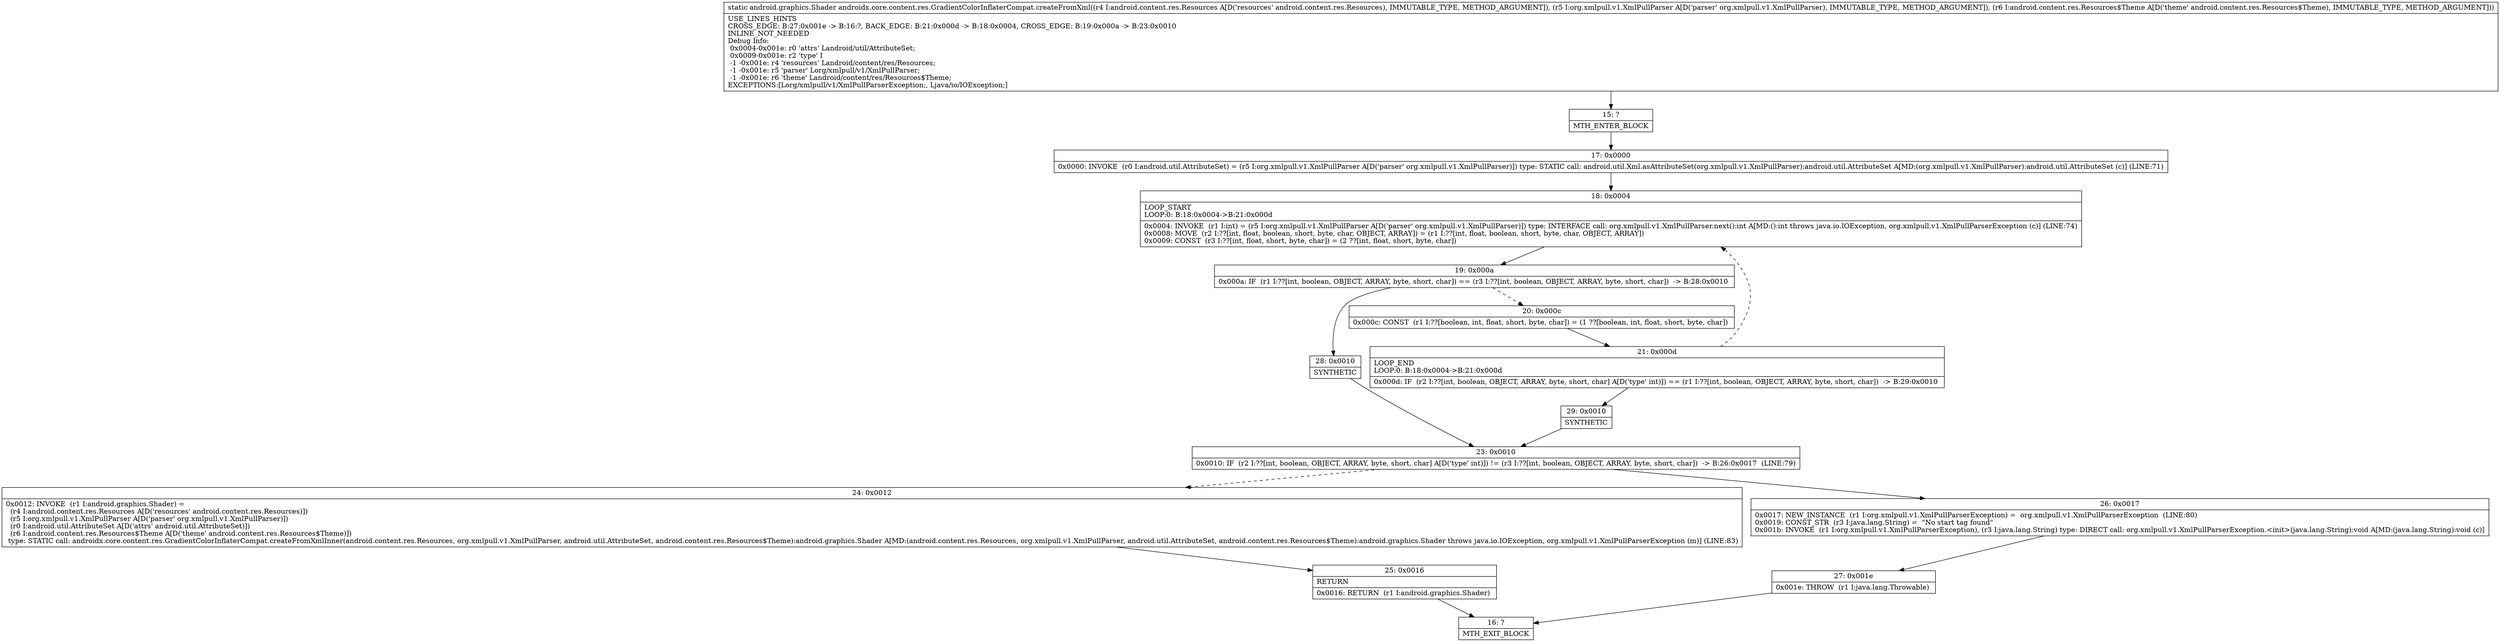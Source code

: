 digraph "CFG forandroidx.core.content.res.GradientColorInflaterCompat.createFromXml(Landroid\/content\/res\/Resources;Lorg\/xmlpull\/v1\/XmlPullParser;Landroid\/content\/res\/Resources$Theme;)Landroid\/graphics\/Shader;" {
Node_15 [shape=record,label="{15\:\ ?|MTH_ENTER_BLOCK\l}"];
Node_17 [shape=record,label="{17\:\ 0x0000|0x0000: INVOKE  (r0 I:android.util.AttributeSet) = (r5 I:org.xmlpull.v1.XmlPullParser A[D('parser' org.xmlpull.v1.XmlPullParser)]) type: STATIC call: android.util.Xml.asAttributeSet(org.xmlpull.v1.XmlPullParser):android.util.AttributeSet A[MD:(org.xmlpull.v1.XmlPullParser):android.util.AttributeSet (c)] (LINE:71)\l}"];
Node_18 [shape=record,label="{18\:\ 0x0004|LOOP_START\lLOOP:0: B:18:0x0004\-\>B:21:0x000d\l|0x0004: INVOKE  (r1 I:int) = (r5 I:org.xmlpull.v1.XmlPullParser A[D('parser' org.xmlpull.v1.XmlPullParser)]) type: INTERFACE call: org.xmlpull.v1.XmlPullParser.next():int A[MD:():int throws java.io.IOException, org.xmlpull.v1.XmlPullParserException (c)] (LINE:74)\l0x0008: MOVE  (r2 I:??[int, float, boolean, short, byte, char, OBJECT, ARRAY]) = (r1 I:??[int, float, boolean, short, byte, char, OBJECT, ARRAY]) \l0x0009: CONST  (r3 I:??[int, float, short, byte, char]) = (2 ??[int, float, short, byte, char]) \l}"];
Node_19 [shape=record,label="{19\:\ 0x000a|0x000a: IF  (r1 I:??[int, boolean, OBJECT, ARRAY, byte, short, char]) == (r3 I:??[int, boolean, OBJECT, ARRAY, byte, short, char])  \-\> B:28:0x0010 \l}"];
Node_20 [shape=record,label="{20\:\ 0x000c|0x000c: CONST  (r1 I:??[boolean, int, float, short, byte, char]) = (1 ??[boolean, int, float, short, byte, char]) \l}"];
Node_21 [shape=record,label="{21\:\ 0x000d|LOOP_END\lLOOP:0: B:18:0x0004\-\>B:21:0x000d\l|0x000d: IF  (r2 I:??[int, boolean, OBJECT, ARRAY, byte, short, char] A[D('type' int)]) == (r1 I:??[int, boolean, OBJECT, ARRAY, byte, short, char])  \-\> B:29:0x0010 \l}"];
Node_29 [shape=record,label="{29\:\ 0x0010|SYNTHETIC\l}"];
Node_23 [shape=record,label="{23\:\ 0x0010|0x0010: IF  (r2 I:??[int, boolean, OBJECT, ARRAY, byte, short, char] A[D('type' int)]) != (r3 I:??[int, boolean, OBJECT, ARRAY, byte, short, char])  \-\> B:26:0x0017  (LINE:79)\l}"];
Node_24 [shape=record,label="{24\:\ 0x0012|0x0012: INVOKE  (r1 I:android.graphics.Shader) = \l  (r4 I:android.content.res.Resources A[D('resources' android.content.res.Resources)])\l  (r5 I:org.xmlpull.v1.XmlPullParser A[D('parser' org.xmlpull.v1.XmlPullParser)])\l  (r0 I:android.util.AttributeSet A[D('attrs' android.util.AttributeSet)])\l  (r6 I:android.content.res.Resources$Theme A[D('theme' android.content.res.Resources$Theme)])\l type: STATIC call: androidx.core.content.res.GradientColorInflaterCompat.createFromXmlInner(android.content.res.Resources, org.xmlpull.v1.XmlPullParser, android.util.AttributeSet, android.content.res.Resources$Theme):android.graphics.Shader A[MD:(android.content.res.Resources, org.xmlpull.v1.XmlPullParser, android.util.AttributeSet, android.content.res.Resources$Theme):android.graphics.Shader throws java.io.IOException, org.xmlpull.v1.XmlPullParserException (m)] (LINE:83)\l}"];
Node_25 [shape=record,label="{25\:\ 0x0016|RETURN\l|0x0016: RETURN  (r1 I:android.graphics.Shader) \l}"];
Node_16 [shape=record,label="{16\:\ ?|MTH_EXIT_BLOCK\l}"];
Node_26 [shape=record,label="{26\:\ 0x0017|0x0017: NEW_INSTANCE  (r1 I:org.xmlpull.v1.XmlPullParserException) =  org.xmlpull.v1.XmlPullParserException  (LINE:80)\l0x0019: CONST_STR  (r3 I:java.lang.String) =  \"No start tag found\" \l0x001b: INVOKE  (r1 I:org.xmlpull.v1.XmlPullParserException), (r3 I:java.lang.String) type: DIRECT call: org.xmlpull.v1.XmlPullParserException.\<init\>(java.lang.String):void A[MD:(java.lang.String):void (c)]\l}"];
Node_27 [shape=record,label="{27\:\ 0x001e|0x001e: THROW  (r1 I:java.lang.Throwable) \l}"];
Node_28 [shape=record,label="{28\:\ 0x0010|SYNTHETIC\l}"];
MethodNode[shape=record,label="{static android.graphics.Shader androidx.core.content.res.GradientColorInflaterCompat.createFromXml((r4 I:android.content.res.Resources A[D('resources' android.content.res.Resources), IMMUTABLE_TYPE, METHOD_ARGUMENT]), (r5 I:org.xmlpull.v1.XmlPullParser A[D('parser' org.xmlpull.v1.XmlPullParser), IMMUTABLE_TYPE, METHOD_ARGUMENT]), (r6 I:android.content.res.Resources$Theme A[D('theme' android.content.res.Resources$Theme), IMMUTABLE_TYPE, METHOD_ARGUMENT]))  | USE_LINES_HINTS\lCROSS_EDGE: B:27:0x001e \-\> B:16:?, BACK_EDGE: B:21:0x000d \-\> B:18:0x0004, CROSS_EDGE: B:19:0x000a \-\> B:23:0x0010\lINLINE_NOT_NEEDED\lDebug Info:\l  0x0004\-0x001e: r0 'attrs' Landroid\/util\/AttributeSet;\l  0x0009\-0x001e: r2 'type' I\l  \-1 \-0x001e: r4 'resources' Landroid\/content\/res\/Resources;\l  \-1 \-0x001e: r5 'parser' Lorg\/xmlpull\/v1\/XmlPullParser;\l  \-1 \-0x001e: r6 'theme' Landroid\/content\/res\/Resources$Theme;\lEXCEPTIONS:[Lorg\/xmlpull\/v1\/XmlPullParserException;, Ljava\/io\/IOException;]\l}"];
MethodNode -> Node_15;Node_15 -> Node_17;
Node_17 -> Node_18;
Node_18 -> Node_19;
Node_19 -> Node_20[style=dashed];
Node_19 -> Node_28;
Node_20 -> Node_21;
Node_21 -> Node_18[style=dashed];
Node_21 -> Node_29;
Node_29 -> Node_23;
Node_23 -> Node_24[style=dashed];
Node_23 -> Node_26;
Node_24 -> Node_25;
Node_25 -> Node_16;
Node_26 -> Node_27;
Node_27 -> Node_16;
Node_28 -> Node_23;
}

